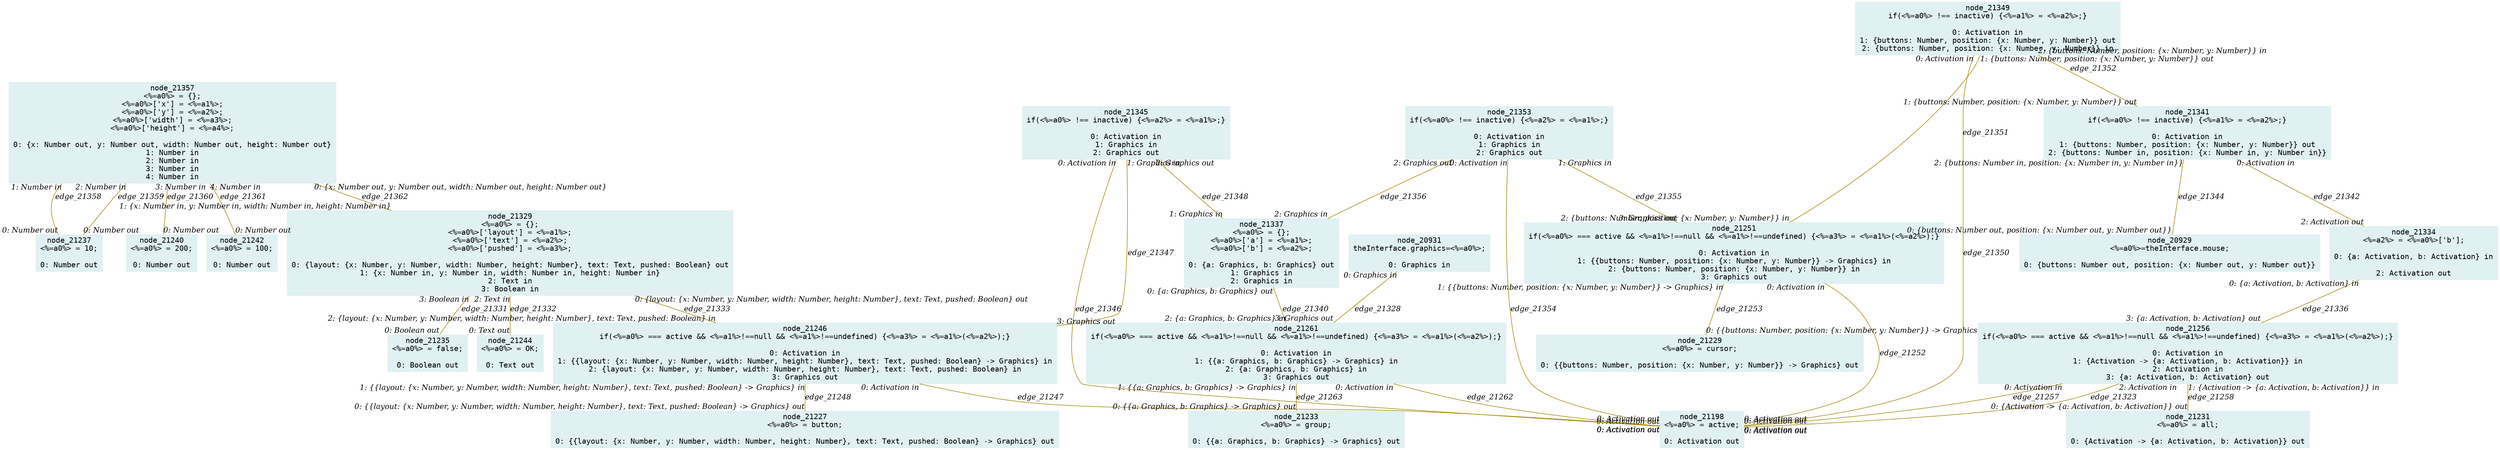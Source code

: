 digraph g{node_20929 [shape="box", style="filled", color="#dff1f2", fontname="Courier", label="node_20929
<%=a0%>=theInterface.mouse;

0: {buttons: Number out, position: {x: Number out, y: Number out}}" ]
node_20931 [shape="box", style="filled", color="#dff1f2", fontname="Courier", label="node_20931
theInterface.graphics=<%=a0%>;

0: Graphics in" ]
node_21198 [shape="box", style="filled", color="#dff1f2", fontname="Courier", label="node_21198
<%=a0%> = active;

0: Activation out" ]
node_21227 [shape="box", style="filled", color="#dff1f2", fontname="Courier", label="node_21227
<%=a0%> = button;

0: {{layout: {x: Number, y: Number, width: Number, height: Number}, text: Text, pushed: Boolean} -> Graphics} out" ]
node_21229 [shape="box", style="filled", color="#dff1f2", fontname="Courier", label="node_21229
<%=a0%> = cursor;

0: {{buttons: Number, position: {x: Number, y: Number}} -> Graphics} out" ]
node_21231 [shape="box", style="filled", color="#dff1f2", fontname="Courier", label="node_21231
<%=a0%> = all;

0: {Activation -> {a: Activation, b: Activation}} out" ]
node_21233 [shape="box", style="filled", color="#dff1f2", fontname="Courier", label="node_21233
<%=a0%> = group;

0: {{a: Graphics, b: Graphics} -> Graphics} out" ]
node_21235 [shape="box", style="filled", color="#dff1f2", fontname="Courier", label="node_21235
<%=a0%> = false;

0: Boolean out" ]
node_21237 [shape="box", style="filled", color="#dff1f2", fontname="Courier", label="node_21237
<%=a0%> = 10;

0: Number out" ]
node_21240 [shape="box", style="filled", color="#dff1f2", fontname="Courier", label="node_21240
<%=a0%> = 200;

0: Number out" ]
node_21242 [shape="box", style="filled", color="#dff1f2", fontname="Courier", label="node_21242
<%=a0%> = 100;

0: Number out" ]
node_21244 [shape="box", style="filled", color="#dff1f2", fontname="Courier", label="node_21244
<%=a0%> = OK;

0: Text out" ]
node_21246 [shape="box", style="filled", color="#dff1f2", fontname="Courier", label="node_21246
if(<%=a0%> === active && <%=a1%>!==null && <%=a1%>!==undefined) {<%=a3%> = <%=a1%>(<%=a2%>);}

0: Activation in
1: {{layout: {x: Number, y: Number, width: Number, height: Number}, text: Text, pushed: Boolean} -> Graphics} in
2: {layout: {x: Number, y: Number, width: Number, height: Number}, text: Text, pushed: Boolean} in
3: Graphics out" ]
node_21251 [shape="box", style="filled", color="#dff1f2", fontname="Courier", label="node_21251
if(<%=a0%> === active && <%=a1%>!==null && <%=a1%>!==undefined) {<%=a3%> = <%=a1%>(<%=a2%>);}

0: Activation in
1: {{buttons: Number, position: {x: Number, y: Number}} -> Graphics} in
2: {buttons: Number, position: {x: Number, y: Number}} in
3: Graphics out" ]
node_21256 [shape="box", style="filled", color="#dff1f2", fontname="Courier", label="node_21256
if(<%=a0%> === active && <%=a1%>!==null && <%=a1%>!==undefined) {<%=a3%> = <%=a1%>(<%=a2%>);}

0: Activation in
1: {Activation -> {a: Activation, b: Activation}} in
2: Activation in
3: {a: Activation, b: Activation} out" ]
node_21261 [shape="box", style="filled", color="#dff1f2", fontname="Courier", label="node_21261
if(<%=a0%> === active && <%=a1%>!==null && <%=a1%>!==undefined) {<%=a3%> = <%=a1%>(<%=a2%>);}

0: Activation in
1: {{a: Graphics, b: Graphics} -> Graphics} in
2: {a: Graphics, b: Graphics} in
3: Graphics out" ]
node_21329 [shape="box", style="filled", color="#dff1f2", fontname="Courier", label="node_21329
<%=a0%> = {};
<%=a0%>['layout'] = <%=a1%>;
<%=a0%>['text'] = <%=a2%>;
<%=a0%>['pushed'] = <%=a3%>;

0: {layout: {x: Number, y: Number, width: Number, height: Number}, text: Text, pushed: Boolean} out
1: {x: Number in, y: Number in, width: Number in, height: Number in}
2: Text in
3: Boolean in" ]
node_21334 [shape="box", style="filled", color="#dff1f2", fontname="Courier", label="node_21334
<%=a2%> = <%=a0%>['b'];

0: {a: Activation, b: Activation} in

2: Activation out" ]
node_21337 [shape="box", style="filled", color="#dff1f2", fontname="Courier", label="node_21337
<%=a0%> = {};
<%=a0%>['a'] = <%=a1%>;
<%=a0%>['b'] = <%=a2%>;

0: {a: Graphics, b: Graphics} out
1: Graphics in
2: Graphics in" ]
node_21341 [shape="box", style="filled", color="#dff1f2", fontname="Courier", label="node_21341
if(<%=a0%> !== inactive) {<%=a1%> = <%=a2%>;}

0: Activation in
1: {buttons: Number, position: {x: Number, y: Number}} out
2: {buttons: Number in, position: {x: Number in, y: Number in}}" ]
node_21345 [shape="box", style="filled", color="#dff1f2", fontname="Courier", label="node_21345
if(<%=a0%> !== inactive) {<%=a2%> = <%=a1%>;}

0: Activation in
1: Graphics in
2: Graphics out" ]
node_21349 [shape="box", style="filled", color="#dff1f2", fontname="Courier", label="node_21349
if(<%=a0%> !== inactive) {<%=a1%> = <%=a2%>;}

0: Activation in
1: {buttons: Number, position: {x: Number, y: Number}} out
2: {buttons: Number, position: {x: Number, y: Number}} in" ]
node_21353 [shape="box", style="filled", color="#dff1f2", fontname="Courier", label="node_21353
if(<%=a0%> !== inactive) {<%=a2%> = <%=a1%>;}

0: Activation in
1: Graphics in
2: Graphics out" ]
node_21357 [shape="box", style="filled", color="#dff1f2", fontname="Courier", label="node_21357
<%=a0%> = {};
<%=a0%>['x'] = <%=a1%>;
<%=a0%>['y'] = <%=a2%>;
<%=a0%>['width'] = <%=a3%>;
<%=a0%>['height'] = <%=a4%>;

0: {x: Number out, y: Number out, width: Number out, height: Number out}
1: Number in
2: Number in
3: Number in
4: Number in" ]
node_21246 -> node_21198 [dir=none, arrowHead=none, fontname="Times-Italic", arrowsize=1, color="#9d8400", label="edge_21247",  headlabel="0: Activation out", taillabel="0: Activation in" ]
node_21246 -> node_21227 [dir=none, arrowHead=none, fontname="Times-Italic", arrowsize=1, color="#9d8400", label="edge_21248",  headlabel="0: {{layout: {x: Number, y: Number, width: Number, height: Number}, text: Text, pushed: Boolean} -> Graphics} out", taillabel="1: {{layout: {x: Number, y: Number, width: Number, height: Number}, text: Text, pushed: Boolean} -> Graphics} in" ]
node_21251 -> node_21198 [dir=none, arrowHead=none, fontname="Times-Italic", arrowsize=1, color="#9d8400", label="edge_21252",  headlabel="0: Activation out", taillabel="0: Activation in" ]
node_21251 -> node_21229 [dir=none, arrowHead=none, fontname="Times-Italic", arrowsize=1, color="#9d8400", label="edge_21253",  headlabel="0: {{buttons: Number, position: {x: Number, y: Number}} -> Graphics} out", taillabel="1: {{buttons: Number, position: {x: Number, y: Number}} -> Graphics} in" ]
node_21256 -> node_21198 [dir=none, arrowHead=none, fontname="Times-Italic", arrowsize=1, color="#9d8400", label="edge_21257",  headlabel="0: Activation out", taillabel="0: Activation in" ]
node_21256 -> node_21231 [dir=none, arrowHead=none, fontname="Times-Italic", arrowsize=1, color="#9d8400", label="edge_21258",  headlabel="0: {Activation -> {a: Activation, b: Activation}} out", taillabel="1: {Activation -> {a: Activation, b: Activation}} in" ]
node_21261 -> node_21198 [dir=none, arrowHead=none, fontname="Times-Italic", arrowsize=1, color="#9d8400", label="edge_21262",  headlabel="0: Activation out", taillabel="0: Activation in" ]
node_21261 -> node_21233 [dir=none, arrowHead=none, fontname="Times-Italic", arrowsize=1, color="#9d8400", label="edge_21263",  headlabel="0: {{a: Graphics, b: Graphics} -> Graphics} out", taillabel="1: {{a: Graphics, b: Graphics} -> Graphics} in" ]
node_21256 -> node_21198 [dir=none, arrowHead=none, fontname="Times-Italic", arrowsize=1, color="#9d8400", label="edge_21323",  headlabel="0: Activation out", taillabel="2: Activation in" ]
node_20931 -> node_21261 [dir=none, arrowHead=none, fontname="Times-Italic", arrowsize=1, color="#9d8400", label="edge_21328",  headlabel="3: Graphics out", taillabel="0: Graphics in" ]
node_21329 -> node_21235 [dir=none, arrowHead=none, fontname="Times-Italic", arrowsize=1, color="#9d8400", label="edge_21331",  headlabel="0: Boolean out", taillabel="3: Boolean in" ]
node_21329 -> node_21244 [dir=none, arrowHead=none, fontname="Times-Italic", arrowsize=1, color="#9d8400", label="edge_21332",  headlabel="0: Text out", taillabel="2: Text in" ]
node_21329 -> node_21246 [dir=none, arrowHead=none, fontname="Times-Italic", arrowsize=1, color="#9d8400", label="edge_21333",  headlabel="2: {layout: {x: Number, y: Number, width: Number, height: Number}, text: Text, pushed: Boolean} in", taillabel="0: {layout: {x: Number, y: Number, width: Number, height: Number}, text: Text, pushed: Boolean} out" ]
node_21334 -> node_21256 [dir=none, arrowHead=none, fontname="Times-Italic", arrowsize=1, color="#9d8400", label="edge_21336",  headlabel="3: {a: Activation, b: Activation} out", taillabel="0: {a: Activation, b: Activation} in" ]
node_21337 -> node_21261 [dir=none, arrowHead=none, fontname="Times-Italic", arrowsize=1, color="#9d8400", label="edge_21340",  headlabel="2: {a: Graphics, b: Graphics} in", taillabel="0: {a: Graphics, b: Graphics} out" ]
node_21341 -> node_21334 [dir=none, arrowHead=none, fontname="Times-Italic", arrowsize=1, color="#9d8400", label="edge_21342",  headlabel="2: Activation out", taillabel="0: Activation in" ]
node_21341 -> node_20929 [dir=none, arrowHead=none, fontname="Times-Italic", arrowsize=1, color="#9d8400", label="edge_21344",  headlabel="0: {buttons: Number out, position: {x: Number out, y: Number out}}", taillabel="2: {buttons: Number in, position: {x: Number in, y: Number in}}" ]
node_21345 -> node_21198 [dir=none, arrowHead=none, fontname="Times-Italic", arrowsize=1, color="#9d8400", label="edge_21346",  headlabel="0: Activation out", taillabel="0: Activation in" ]
node_21345 -> node_21246 [dir=none, arrowHead=none, fontname="Times-Italic", arrowsize=1, color="#9d8400", label="edge_21347",  headlabel="3: Graphics out", taillabel="1: Graphics in" ]
node_21345 -> node_21337 [dir=none, arrowHead=none, fontname="Times-Italic", arrowsize=1, color="#9d8400", label="edge_21348",  headlabel="1: Graphics in", taillabel="2: Graphics out" ]
node_21349 -> node_21198 [dir=none, arrowHead=none, fontname="Times-Italic", arrowsize=1, color="#9d8400", label="edge_21350",  headlabel="0: Activation out", taillabel="0: Activation in" ]
node_21349 -> node_21251 [dir=none, arrowHead=none, fontname="Times-Italic", arrowsize=1, color="#9d8400", label="edge_21351",  headlabel="2: {buttons: Number, position: {x: Number, y: Number}} in", taillabel="1: {buttons: Number, position: {x: Number, y: Number}} out" ]
node_21349 -> node_21341 [dir=none, arrowHead=none, fontname="Times-Italic", arrowsize=1, color="#9d8400", label="edge_21352",  headlabel="1: {buttons: Number, position: {x: Number, y: Number}} out", taillabel="2: {buttons: Number, position: {x: Number, y: Number}} in" ]
node_21353 -> node_21198 [dir=none, arrowHead=none, fontname="Times-Italic", arrowsize=1, color="#9d8400", label="edge_21354",  headlabel="0: Activation out", taillabel="0: Activation in" ]
node_21353 -> node_21251 [dir=none, arrowHead=none, fontname="Times-Italic", arrowsize=1, color="#9d8400", label="edge_21355",  headlabel="3: Graphics out", taillabel="1: Graphics in" ]
node_21353 -> node_21337 [dir=none, arrowHead=none, fontname="Times-Italic", arrowsize=1, color="#9d8400", label="edge_21356",  headlabel="2: Graphics in", taillabel="2: Graphics out" ]
node_21357 -> node_21237 [dir=none, arrowHead=none, fontname="Times-Italic", arrowsize=1, color="#9d8400", label="edge_21358",  headlabel="0: Number out", taillabel="1: Number in" ]
node_21357 -> node_21237 [dir=none, arrowHead=none, fontname="Times-Italic", arrowsize=1, color="#9d8400", label="edge_21359",  headlabel="0: Number out", taillabel="2: Number in" ]
node_21357 -> node_21240 [dir=none, arrowHead=none, fontname="Times-Italic", arrowsize=1, color="#9d8400", label="edge_21360",  headlabel="0: Number out", taillabel="3: Number in" ]
node_21357 -> node_21242 [dir=none, arrowHead=none, fontname="Times-Italic", arrowsize=1, color="#9d8400", label="edge_21361",  headlabel="0: Number out", taillabel="4: Number in" ]
node_21357 -> node_21329 [dir=none, arrowHead=none, fontname="Times-Italic", arrowsize=1, color="#9d8400", label="edge_21362",  headlabel="1: {x: Number in, y: Number in, width: Number in, height: Number in}", taillabel="0: {x: Number out, y: Number out, width: Number out, height: Number out}" ]
}